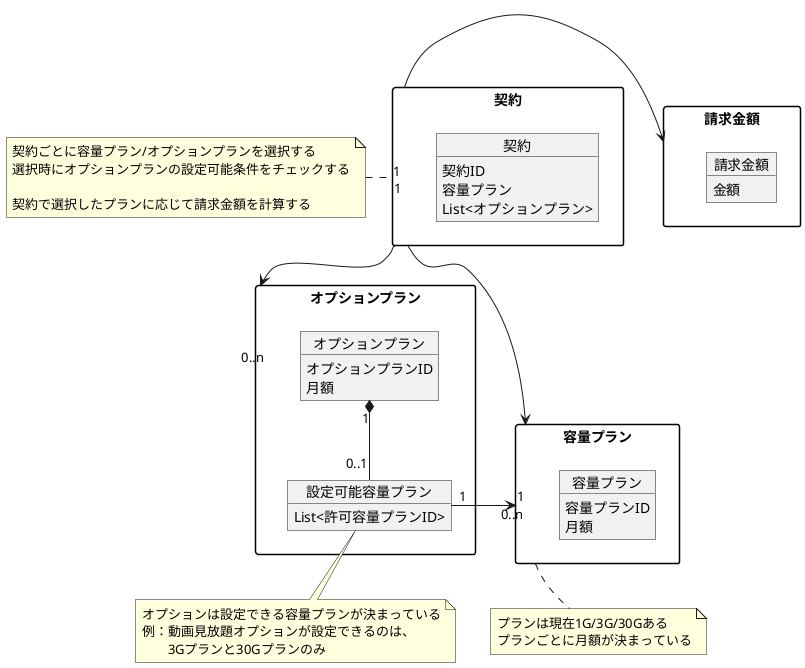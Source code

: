 @startuml
skinparam packageStyle rectangle

package 契約 {
  object 契約 {
    契約ID
    容量プラン
    List<オプションプラン>
  }
}
note left of 契約
  契約ごとに容量プラン/オプションプランを選択する
  選択時にオプションプランの設定可能条件をチェックする

  契約で選択したプランに応じて請求金額を計算する
end note

package 容量プラン{
  object 容量プラン{
    容量プランID
    月額
  }
}
note bottom of 容量プラン
  プランは現在1G/3G/30Gある
  プランごとに月額が決まっている
end note
契約 "1" -d-> "1" 容量プラン

package オプションプラン{
  object オプションプラン{
    オプションプランID
    月額
  }
  object 設定可能容量プラン{
    List<許可容量プランID>
  }
  オプションプラン "1" *-- "0..1" 設定可能容量プラン
}
契約 "1" --> "0..n" オプションプラン
設定可能容量プラン "1" -r-> "0..n" 容量プラン
note bottom of 設定可能容量プラン
  オプションは設定できる容量プランが決まっている
  例：動画見放題オプションが設定できるのは、
  　　3Gプランと30Gプランのみ
end note

package 請求金額 {
  object 請求金額 {
    金額
  }
}
請求金額 <-r- 契約
@enduml
